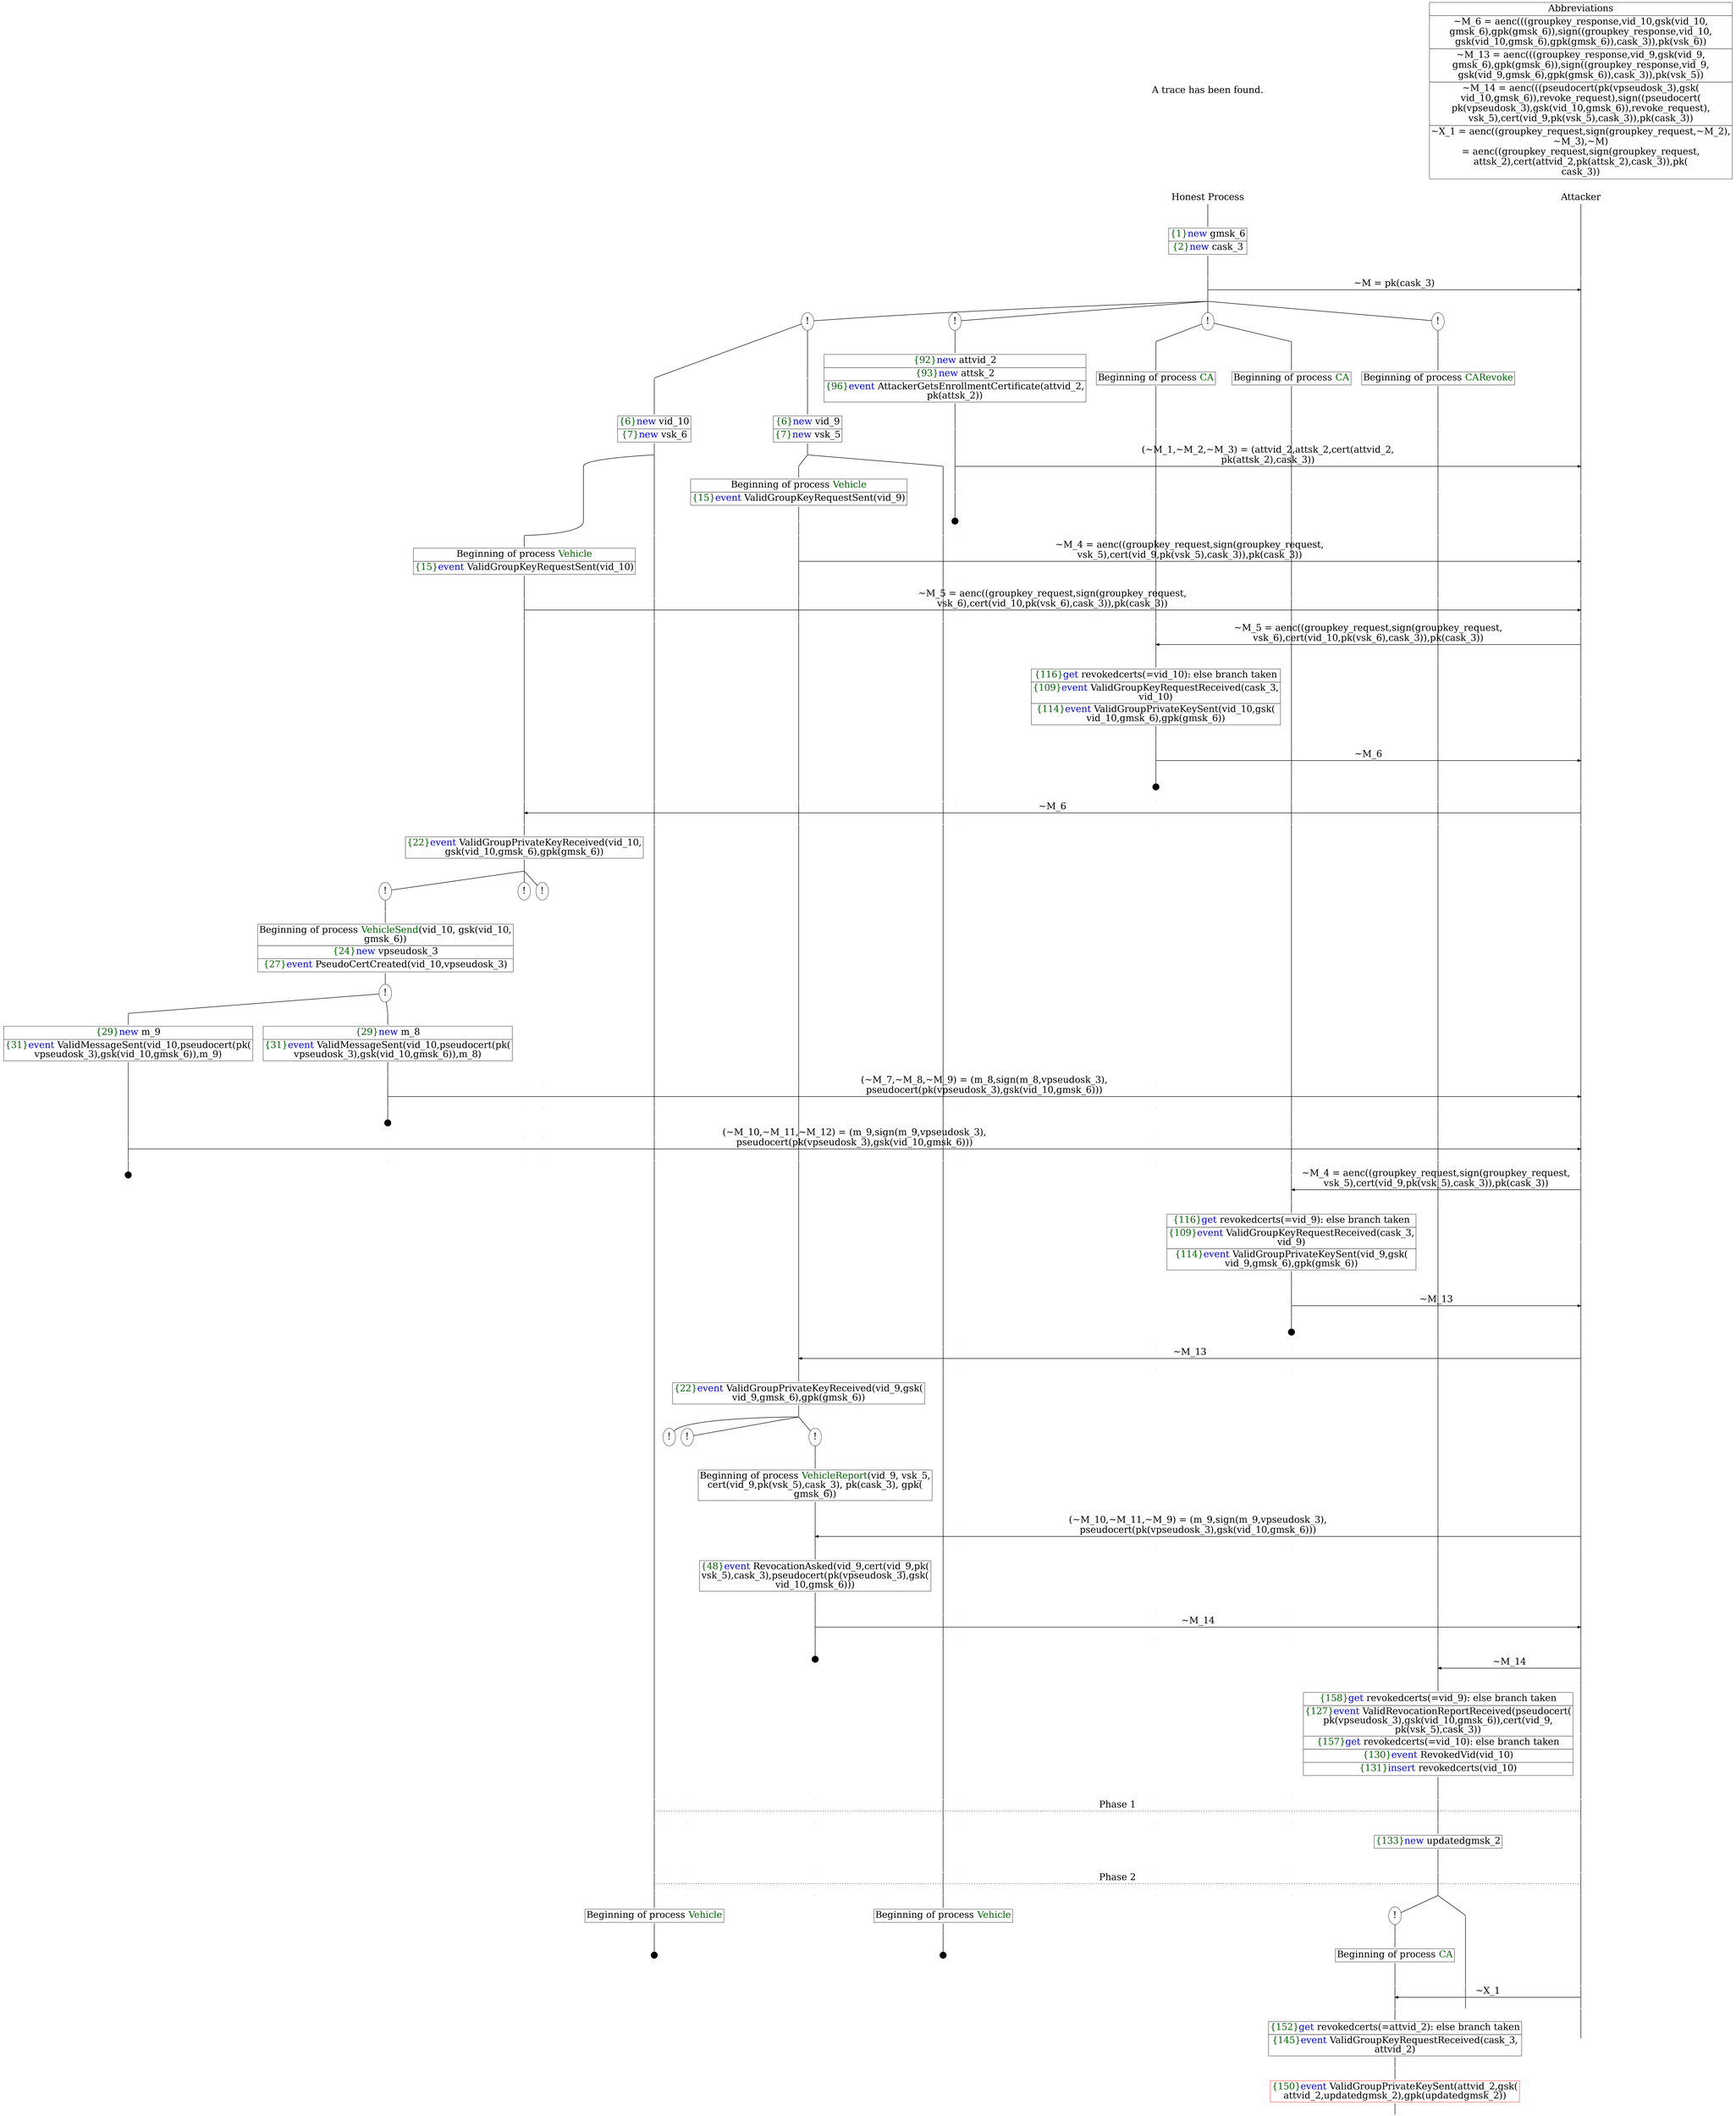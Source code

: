 digraph {
graph [ordering = out]
edge [arrowhead = none, penwidth = 1.6, fontsize = 30]
node [shape = point, width = 0, height = 0, fontsize = 30]
Trace [label = <A trace has been found.<br/>
>, shape = plaintext]
P0__0 [label = "Honest Process", shape = plaintext]
P__0 [label = "Attacker", shape = plaintext]
Trace -> P0__0 [label = "", style = invisible, weight = 100]{rank = same; P0__0 P__0}
P0__0 -> P0__1 [label = <>, weight = 100]
P0__1 -> P0__2 [label = <>, weight = 100]
P0__2 [shape = plaintext, label = <<TABLE BORDER="0" CELLBORDER="1" CELLSPACING="0" CELLPADDING="4"> <TR><TD><FONT COLOR="darkgreen">{1}</FONT><FONT COLOR="blue">new </FONT>gmsk_6</TD></TR><TR><TD><FONT COLOR="darkgreen">{2}</FONT><FONT COLOR="blue">new </FONT>cask_3</TD></TR></TABLE>>]
P0__2 -> P0__3 [label = <>, weight = 100]
P0__3 -> P0__4 [label = <>, weight = 100]
P__0 -> P__1 [label = <>, weight = 100]
{rank = same; P__1 P0__4}
P0__4 -> P0__5 [label = <>, weight = 100]
P__1 -> P__2 [label = <>, weight = 100]
{rank = same; P__2 P0__5}
P0__5 -> P__2 [label = <~M = pk(cask_3)>, arrowhead = normal]
P0__5 -> P0__6 [label = <>, weight = 100]
P__2 -> P__3 [label = <>, weight = 100]
{rank = same; P__3 P0__6}
/*RPar */
P0__6 -> P0_3__6 [label = <>]
P0__6 -> P0_2__6 [label = <>]
P0__6 -> P0_1__6 [label = <>]
P0__6 -> P0_0__6 [label = <>]
P0__6 [label = "", fixedsize = false, width = 0, height = 0, shape = none]
{rank = same; P0_0__6 P0_1__6 P0_2__6 P0_3__6}
P0_0__6 [label = "!", shape = ellipse]
P0_0_0__6 [label = "", fixedsize = false, width = 0, height = 0, shape = none]
P0_0__6 -> P0_0_0__6 [label = <>, weight = 100]
P0_0_0__6 -> P0_0_0__7 [label = <>, weight = 100]
P0_0_0__7 [shape = plaintext, label = <<TABLE BORDER="0" CELLBORDER="1" CELLSPACING="0" CELLPADDING="4"> <TR><TD>Beginning of process <FONT COLOR="darkgreen">CARevoke</FONT></TD></TR></TABLE>>]
P0_0_0__7 -> P0_0_0__8 [label = <>, weight = 100]
P0_1__6 [label = "!", shape = ellipse]
{rank = same; P0_1_1__6 P0_1_0__6}
P0_1_1__6 [label = "", fixedsize = false, width = 0, height = 0, shape = none]
P0_1__6 -> P0_1_1__6 [label = <>]
P0_1_0__6 [label = "", fixedsize = false, width = 0, height = 0, shape = none]
P0_1__6 -> P0_1_0__6 [label = <>]
P0_1_0__6 -> P0_1_0__7 [label = <>, weight = 100]
P0_1_0__7 [shape = plaintext, label = <<TABLE BORDER="0" CELLBORDER="1" CELLSPACING="0" CELLPADDING="4"> <TR><TD>Beginning of process <FONT COLOR="darkgreen">CA</FONT></TD></TR></TABLE>>]
P0_1_0__7 -> P0_1_0__8 [label = <>, weight = 100]
P0_1_1__6 -> P0_1_1__7 [label = <>, weight = 100]
P0_1_1__7 [shape = plaintext, label = <<TABLE BORDER="0" CELLBORDER="1" CELLSPACING="0" CELLPADDING="4"> <TR><TD>Beginning of process <FONT COLOR="darkgreen">CA</FONT></TD></TR></TABLE>>]
P0_1_1__7 -> P0_1_1__8 [label = <>, weight = 100]
P0_2__6 [label = "!", shape = ellipse]
P0_2_0__6 [label = "", fixedsize = false, width = 0, height = 0, shape = none]
P0_2__6 -> P0_2_0__6 [label = <>, weight = 100]
P0_2_0__6 -> P0_2_0__7 [label = <>, weight = 100]
P0_2_0__7 [shape = plaintext, label = <<TABLE BORDER="0" CELLBORDER="1" CELLSPACING="0" CELLPADDING="4"> <TR><TD><FONT COLOR="darkgreen">{92}</FONT><FONT COLOR="blue">new </FONT>attvid_2</TD></TR><TR><TD><FONT COLOR="darkgreen">{93}</FONT><FONT COLOR="blue">new </FONT>attsk_2</TD></TR><TR><TD><FONT COLOR="darkgreen">{96}</FONT><FONT COLOR="blue">event</FONT> AttackerGetsEnrollmentCertificate(attvid_2,<br/>
pk(attsk_2))</TD></TR></TABLE>>]
P0_2_0__7 -> P0_2_0__8 [label = <>, weight = 100]
P0_2_0__8 -> P0_2_0__9 [label = <>, weight = 100]
P0_1_1__8 -> P0_1_1__9 [label = <>, weight = 100]
P0_1_0__8 -> P0_1_0__9 [label = <>, weight = 100]
P0_0_0__8 -> P0_0_0__9 [label = <>, weight = 100]
P__3 -> P__4 [label = <>, weight = 100]
{rank = same; P__4 P0_0_0__9 P0_1_0__9 P0_1_1__9 P0_2_0__9}
P0_2_0__9 -> P0_2_0__10 [label = <>, weight = 100]
P__4 -> P__5 [label = <>, weight = 100]
{rank = same; P__5 P0_2_0__10}
P0_2_0__10 -> P__5 [label = <(~M_1,~M_2,~M_3) = (attvid_2,attsk_2,cert(attvid_2,<br/>
pk(attsk_2),cask_3))>, arrowhead = normal]
P0_2_0__10 -> P0_2_0__11 [label = <>, weight = 100]
P0_1_1__9 -> P0_1_1__10 [label = <>, weight = 100]
P0_1_0__9 -> P0_1_0__10 [label = <>, weight = 100]
P0_0_0__9 -> P0_0_0__10 [label = <>, weight = 100]
P__5 -> P__6 [label = <>, weight = 100]
{rank = same; P__6 P0_0_0__10 P0_1_0__10 P0_1_1__10 P0_2_0__11}
P0_2_0__12 [label = "", width = 0.3, height = 0.3]
P0_2_0__11 -> P0_2_0__12 [label = <>, weight = 100]
P0_3__6 [label = "!", shape = ellipse]
{rank = same; P0_3_1__6 P0_3_0__6}
P0_3_1__6 [label = "", fixedsize = false, width = 0, height = 0, shape = none]
P0_3__6 -> P0_3_1__6 [label = <>]
P0_3_0__6 [label = "", fixedsize = false, width = 0, height = 0, shape = none]
P0_3__6 -> P0_3_0__6 [label = <>]
P0_3_0__6 -> P0_3_0__7 [label = <>, weight = 100]
P0_3_0__7 [shape = plaintext, label = <<TABLE BORDER="0" CELLBORDER="1" CELLSPACING="0" CELLPADDING="4"> <TR><TD><FONT COLOR="darkgreen">{6}</FONT><FONT COLOR="blue">new </FONT>vid_9</TD></TR><TR><TD><FONT COLOR="darkgreen">{7}</FONT><FONT COLOR="blue">new </FONT>vsk_5</TD></TR></TABLE>>]
P0_3_0__7 -> P0_3_0__8 [label = <>, weight = 100]
/*RPar */
P0_3_0__8 -> P0_3_0_1__8 [label = <>]
P0_3_0__8 -> P0_3_0_0__8 [label = <>]
P0_3_0__8 [label = "", fixedsize = false, width = 0, height = 0, shape = none]
{rank = same; P0_3_0_0__8 P0_3_0_1__8}
P0_3_0_1__8 -> P0_3_0_1__9 [label = <>, weight = 100]
P0_3_0_1__9 [shape = plaintext, label = <<TABLE BORDER="0" CELLBORDER="1" CELLSPACING="0" CELLPADDING="4"> <TR><TD>Beginning of process <FONT COLOR="darkgreen">Vehicle</FONT></TD></TR><TR><TD><FONT COLOR="darkgreen">{15}</FONT><FONT COLOR="blue">event</FONT> ValidGroupKeyRequestSent(vid_9)</TD></TR></TABLE>>]
P0_3_0_1__9 -> P0_3_0_1__10 [label = <>, weight = 100]
P0_3_0_1__10 -> P0_3_0_1__11 [label = <>, weight = 100]
P0_3_0_0__8 -> P0_3_0_0__9 [label = <>, weight = 100]
P0_2_0__13 [label = "", style = invisible]
P0_2_0__12 -> P0_2_0__13 [label = <>, weight = 100, style = invisible]
P0_1_1__10 -> P0_1_1__11 [label = <>, weight = 100]
P0_1_0__10 -> P0_1_0__11 [label = <>, weight = 100]
P0_0_0__10 -> P0_0_0__11 [label = <>, weight = 100]
P__6 -> P__7 [label = <>, weight = 100]
{rank = same; P__7 P0_0_0__11 P0_1_0__11 P0_1_1__11 P0_2_0__13 P0_3_0_0__9 P0_3_0_1__11}
P0_3_0_1__11 -> P0_3_0_1__12 [label = <>, weight = 100]
P__7 -> P__8 [label = <>, weight = 100]
{rank = same; P__8 P0_3_0_1__12}
P0_3_0_1__12 -> P__8 [label = <~M_4 = aenc((groupkey_request,sign(groupkey_request,<br/>
vsk_5),cert(vid_9,pk(vsk_5),cask_3)),pk(cask_3))>, arrowhead = normal]
P0_3_0_1__12 -> P0_3_0_1__13 [label = <>, weight = 100]
P0_3_0_0__9 -> P0_3_0_0__10 [label = <>, weight = 100]
P0_2_0__14 [label = "", style = invisible]
P0_2_0__13 -> P0_2_0__14 [label = <>, weight = 100, style = invisible]
P0_1_1__11 -> P0_1_1__12 [label = <>, weight = 100]
P0_1_0__11 -> P0_1_0__12 [label = <>, weight = 100]
P0_0_0__11 -> P0_0_0__12 [label = <>, weight = 100]
P__8 -> P__9 [label = <>, weight = 100]
{rank = same; P__9 P0_0_0__12 P0_1_0__12 P0_1_1__12 P0_2_0__14 P0_3_0_0__10 P0_3_0_1__13}
P0_3_1__6 -> P0_3_1__7 [label = <>, weight = 100]
P0_3_1__7 [shape = plaintext, label = <<TABLE BORDER="0" CELLBORDER="1" CELLSPACING="0" CELLPADDING="4"> <TR><TD><FONT COLOR="darkgreen">{6}</FONT><FONT COLOR="blue">new </FONT>vid_10</TD></TR><TR><TD><FONT COLOR="darkgreen">{7}</FONT><FONT COLOR="blue">new </FONT>vsk_6</TD></TR></TABLE>>]
P0_3_1__7 -> P0_3_1__8 [label = <>, weight = 100]
/*RPar */
P0_3_1__8 -> P0_3_1_1__8 [label = <>]
P0_3_1__8 -> P0_3_1_0__8 [label = <>]
P0_3_1__8 [label = "", fixedsize = false, width = 0, height = 0, shape = none]
{rank = same; P0_3_1_0__8 P0_3_1_1__8}
P0_3_1_1__8 -> P0_3_1_1__9 [label = <>, weight = 100]
P0_3_1_1__9 [shape = plaintext, label = <<TABLE BORDER="0" CELLBORDER="1" CELLSPACING="0" CELLPADDING="4"> <TR><TD>Beginning of process <FONT COLOR="darkgreen">Vehicle</FONT></TD></TR><TR><TD><FONT COLOR="darkgreen">{15}</FONT><FONT COLOR="blue">event</FONT> ValidGroupKeyRequestSent(vid_10)</TD></TR></TABLE>>]
P0_3_1_1__9 -> P0_3_1_1__10 [label = <>, weight = 100]
P0_3_1_1__10 -> P0_3_1_1__11 [label = <>, weight = 100]
P0_3_1_0__8 -> P0_3_1_0__9 [label = <>, weight = 100]
P0_3_0_1__13 -> P0_3_0_1__14 [label = <>, weight = 100]
P0_3_0_0__10 -> P0_3_0_0__11 [label = <>, weight = 100]
P0_2_0__15 [label = "", style = invisible]
P0_2_0__14 -> P0_2_0__15 [label = <>, weight = 100, style = invisible]
P0_1_1__12 -> P0_1_1__13 [label = <>, weight = 100]
P0_1_0__12 -> P0_1_0__13 [label = <>, weight = 100]
P0_0_0__12 -> P0_0_0__13 [label = <>, weight = 100]
P__9 -> P__10 [label = <>, weight = 100]
{rank = same; P__10 P0_0_0__13 P0_1_0__13 P0_1_1__13 P0_2_0__15 P0_3_0_0__11 P0_3_0_1__14 P0_3_1_0__9 P0_3_1_1__11}
P0_3_1_1__11 -> P0_3_1_1__12 [label = <>, weight = 100]
P__10 -> P__11 [label = <>, weight = 100]
{rank = same; P__11 P0_3_1_1__12}
P0_3_1_1__12 -> P__11 [label = <~M_5 = aenc((groupkey_request,sign(groupkey_request,<br/>
vsk_6),cert(vid_10,pk(vsk_6),cask_3)),pk(cask_3))>, arrowhead = normal]
P0_3_1_1__12 -> P0_3_1_1__13 [label = <>, weight = 100]
P0_3_1_0__9 -> P0_3_1_0__10 [label = <>, weight = 100]
P0_3_0_1__14 -> P0_3_0_1__15 [label = <>, weight = 100]
P0_3_0_0__11 -> P0_3_0_0__12 [label = <>, weight = 100]
P0_2_0__16 [label = "", style = invisible]
P0_2_0__15 -> P0_2_0__16 [label = <>, weight = 100, style = invisible]
P0_1_1__13 -> P0_1_1__14 [label = <>, weight = 100]
P0_1_0__13 -> P0_1_0__14 [label = <>, weight = 100]
P0_0_0__13 -> P0_0_0__14 [label = <>, weight = 100]
P__11 -> P__12 [label = <>, weight = 100]
{rank = same; P__12 P0_0_0__14 P0_1_0__14 P0_1_1__14 P0_2_0__16 P0_3_0_0__12 P0_3_0_1__15 P0_3_1_0__10 P0_3_1_1__13}
P0_1_1__14 -> P0_1_1__15 [label = <>, weight = 100]
P0_1_0__14 -> P0_1_0__15 [label = <>, weight = 100]
P0_0_0__14 -> P0_0_0__15 [label = <>, weight = 100]
P__12 -> P__13 [label = <>, weight = 100]
{rank = same; P__13 P0_0_0__15 P0_1_0__15 P0_1_1__15}
P0_1_1__15 -> P0_1_1__16 [label = <>, weight = 100]
P__13 -> P__14 [label = <>, weight = 100]
{rank = same; P__14 P0_1_1__16}
P0_1_1__16 -> P__14 [label = <~M_5 = aenc((groupkey_request,sign(groupkey_request,<br/>
vsk_6),cert(vid_10,pk(vsk_6),cask_3)),pk(cask_3))>, dir = back, arrowhead = normal]
P0_1_1__16 -> P0_1_1__17 [label = <>, weight = 100]
P0_1_0__15 -> P0_1_0__16 [label = <>, weight = 100]
P0_0_0__15 -> P0_0_0__16 [label = <>, weight = 100]
P__14 -> P__15 [label = <>, weight = 100]
{rank = same; P__15 P0_0_0__16 P0_1_0__16 P0_1_1__17}
P0_1_1__17 -> P0_1_1__18 [label = <>, weight = 100]
P0_1_1__18 [shape = plaintext, label = <<TABLE BORDER="0" CELLBORDER="1" CELLSPACING="0" CELLPADDING="4"> <TR><TD><FONT COLOR="darkgreen">{116}</FONT><FONT COLOR="blue">get</FONT> revokedcerts(=vid_10): else branch taken<br/>
</TD></TR><TR><TD><FONT COLOR="darkgreen">{109}</FONT><FONT COLOR="blue">event</FONT> ValidGroupKeyRequestReceived(cask_3,<br/>
vid_10)</TD></TR><TR><TD><FONT COLOR="darkgreen">{114}</FONT><FONT COLOR="blue">event</FONT> ValidGroupPrivateKeySent(vid_10,gsk(<br/>
vid_10,gmsk_6),gpk(gmsk_6))</TD></TR></TABLE>>]
P0_1_1__18 -> P0_1_1__19 [label = <>, weight = 100]
P__15 -> P__16 [label = <>, weight = 100]
{rank = same; P__16 P0_1_1__18}
P0_1_1__19 -> P0_1_1__20 [label = <>, weight = 100]
P0_1_0__16 -> P0_1_0__17 [label = <>, weight = 100]
P0_0_0__16 -> P0_0_0__17 [label = <>, weight = 100]
P__16 -> P__17 [label = <>, weight = 100]
{rank = same; P__17 P0_0_0__17 P0_1_0__17 P0_1_1__20}
P0_1_1__20 -> P0_1_1__21 [label = <>, weight = 100]
P__17 -> P__18 [label = <>, weight = 100]
{rank = same; P__18 P0_1_1__21}
P0_1_1__21 -> P__18 [label = <~M_6>, arrowhead = normal]
P0_1_1__21 -> P0_1_1__22 [label = <>, weight = 100]
P0_1_0__17 -> P0_1_0__18 [label = <>, weight = 100]
P0_0_0__17 -> P0_0_0__18 [label = <>, weight = 100]
P__18 -> P__19 [label = <>, weight = 100]
{rank = same; P__19 P0_0_0__18 P0_1_0__18 P0_1_1__22}
P0_1_1__23 [label = "", width = 0.3, height = 0.3]
P0_1_1__22 -> P0_1_1__23 [label = <>, weight = 100]
P0_3_1_1__13 -> P0_3_1_1__14 [label = <>, weight = 100]
P0_3_1_0__10 -> P0_3_1_0__11 [label = <>, weight = 100]
P0_3_0_1__15 -> P0_3_0_1__16 [label = <>, weight = 100]
P0_3_0_0__12 -> P0_3_0_0__13 [label = <>, weight = 100]
P0_2_0__17 [label = "", style = invisible]
P0_2_0__16 -> P0_2_0__17 [label = <>, weight = 100, style = invisible]
P0_1_1__24 [label = "", style = invisible]
P0_1_1__23 -> P0_1_1__24 [label = <>, weight = 100, style = invisible]
P0_1_0__18 -> P0_1_0__19 [label = <>, weight = 100]
P0_0_0__18 -> P0_0_0__19 [label = <>, weight = 100]
P__19 -> P__20 [label = <>, weight = 100]
{rank = same; P__20 P0_0_0__19 P0_1_0__19 P0_1_1__24 P0_2_0__17 P0_3_0_0__13 P0_3_0_1__16 P0_3_1_0__11 P0_3_1_1__14}
P0_3_1_1__14 -> P0_3_1_1__15 [label = <>, weight = 100]
P__20 -> P__21 [label = <>, weight = 100]
{rank = same; P__21 P0_3_1_1__15}
P0_3_1_1__15 -> P__21 [label = <~M_6>, dir = back, arrowhead = normal]
P0_3_1_1__15 -> P0_3_1_1__16 [label = <>, weight = 100]
P0_3_1_0__11 -> P0_3_1_0__12 [label = <>, weight = 100]
P0_3_0_1__16 -> P0_3_0_1__17 [label = <>, weight = 100]
P0_3_0_0__13 -> P0_3_0_0__14 [label = <>, weight = 100]
P0_2_0__18 [label = "", style = invisible]
P0_2_0__17 -> P0_2_0__18 [label = <>, weight = 100, style = invisible]
P0_1_1__25 [label = "", style = invisible]
P0_1_1__24 -> P0_1_1__25 [label = <>, weight = 100, style = invisible]
P0_1_0__19 -> P0_1_0__20 [label = <>, weight = 100]
P0_0_0__19 -> P0_0_0__20 [label = <>, weight = 100]
P__21 -> P__22 [label = <>, weight = 100]
{rank = same; P__22 P0_0_0__20 P0_1_0__20 P0_1_1__25 P0_2_0__18 P0_3_0_0__14 P0_3_0_1__17 P0_3_1_0__12 P0_3_1_1__16}
P0_3_1_1__16 -> P0_3_1_1__17 [label = <>, weight = 100]
P0_3_1_1__17 [shape = plaintext, label = <<TABLE BORDER="0" CELLBORDER="1" CELLSPACING="0" CELLPADDING="4"> <TR><TD><FONT COLOR="darkgreen">{22}</FONT><FONT COLOR="blue">event</FONT> ValidGroupPrivateKeyReceived(vid_10,<br/>
gsk(vid_10,gmsk_6),gpk(gmsk_6))</TD></TR></TABLE>>]
P0_3_1_1__17 -> P0_3_1_1__18 [label = <>, weight = 100]
/*RPar */
P0_3_1_1__18 -> P0_3_1_1_2__18 [label = <>]
P0_3_1_1__18 -> P0_3_1_1_1__18 [label = <>]
P0_3_1_1__18 -> P0_3_1_1_0__18 [label = <>]
P0_3_1_1__18 [label = "", fixedsize = false, width = 0, height = 0, shape = none]
{rank = same; P0_3_1_1_0__18 P0_3_1_1_1__18 P0_3_1_1_2__18}
P0_3_1_1_0__18 [label = "!", shape = ellipse]
P0_3_1_1_1__18 [label = "!", shape = ellipse]
P0_3_1_1_2__18 [label = "!", shape = ellipse]
P0_3_1_1_2_0__18 [label = "", fixedsize = false, width = 0, height = 0, shape = none]
P0_3_1_1_2__18 -> P0_3_1_1_2_0__18 [label = <>, weight = 100]
P0_3_1_1_2_0__18 -> P0_3_1_1_2_0__19 [label = <>, weight = 100]
P0_3_1_1_2_0__19 [shape = plaintext, label = <<TABLE BORDER="0" CELLBORDER="1" CELLSPACING="0" CELLPADDING="4"> <TR><TD>Beginning of process <FONT COLOR="darkgreen">VehicleSend</FONT>(vid_10, gsk(vid_10,<br/>
gmsk_6))</TD></TR><TR><TD><FONT COLOR="darkgreen">{24}</FONT><FONT COLOR="blue">new </FONT>vpseudosk_3</TD></TR><TR><TD><FONT COLOR="darkgreen">{27}</FONT><FONT COLOR="blue">event</FONT> PseudoCertCreated(vid_10,vpseudosk_3)<br/>
</TD></TR></TABLE>>]
P0_3_1_1_2_0__19 -> P0_3_1_1_2_0__20 [label = <>, weight = 100]
P0_3_1_1_2_0__20 [label = "!", shape = ellipse]
{rank = same; P0_3_1_1_2_0_1__20 P0_3_1_1_2_0_0__20}
P0_3_1_1_2_0_1__20 [label = "", fixedsize = false, width = 0, height = 0, shape = none]
P0_3_1_1_2_0__20 -> P0_3_1_1_2_0_1__20 [label = <>]
P0_3_1_1_2_0_0__20 [label = "", fixedsize = false, width = 0, height = 0, shape = none]
P0_3_1_1_2_0__20 -> P0_3_1_1_2_0_0__20 [label = <>]
P0_3_1_1_2_0_0__20 -> P0_3_1_1_2_0_0__21 [label = <>, weight = 100]
P0_3_1_1_2_0_0__21 [shape = plaintext, label = <<TABLE BORDER="0" CELLBORDER="1" CELLSPACING="0" CELLPADDING="4"> <TR><TD><FONT COLOR="darkgreen">{29}</FONT><FONT COLOR="blue">new </FONT>m_8</TD></TR><TR><TD><FONT COLOR="darkgreen">{31}</FONT><FONT COLOR="blue">event</FONT> ValidMessageSent(vid_10,pseudocert(pk(<br/>
vpseudosk_3),gsk(vid_10,gmsk_6)),m_8)</TD></TR></TABLE>>]
P0_3_1_1_2_0_0__21 -> P0_3_1_1_2_0_0__22 [label = <>, weight = 100]
P0_3_1_1_2_0_0__22 -> P0_3_1_1_2_0_0__23 [label = <>, weight = 100]
P0_3_1_1_1__19 [label = "", style = invisible]
P0_3_1_1_1__18 -> P0_3_1_1_1__19 [label = <>, weight = 100, style = invisible]
P0_3_1_1_0__19 [label = "", style = invisible]
P0_3_1_1_0__18 -> P0_3_1_1_0__19 [label = <>, weight = 100, style = invisible]
P0_3_1_0__12 -> P0_3_1_0__13 [label = <>, weight = 100]
P0_3_0_1__17 -> P0_3_0_1__18 [label = <>, weight = 100]
P0_3_0_0__14 -> P0_3_0_0__15 [label = <>, weight = 100]
P0_2_0__19 [label = "", style = invisible]
P0_2_0__18 -> P0_2_0__19 [label = <>, weight = 100, style = invisible]
P0_1_1__26 [label = "", style = invisible]
P0_1_1__25 -> P0_1_1__26 [label = <>, weight = 100, style = invisible]
P0_1_0__20 -> P0_1_0__21 [label = <>, weight = 100]
P0_0_0__20 -> P0_0_0__21 [label = <>, weight = 100]
P__22 -> P__23 [label = <>, weight = 100]
{rank = same; P__23 P0_0_0__21 P0_1_0__21 P0_1_1__26 P0_2_0__19 P0_3_0_0__15 P0_3_0_1__18 P0_3_1_0__13 P0_3_1_1_0__19 P0_3_1_1_1__19 P0_3_1_1_2_0_0__23}
P0_3_1_1_2_0_0__23 -> P0_3_1_1_2_0_0__24 [label = <>, weight = 100]
P__23 -> P__24 [label = <>, weight = 100]
{rank = same; P__24 P0_3_1_1_2_0_0__24}
P0_3_1_1_2_0_0__24 -> P__24 [label = <(~M_7,~M_8,~M_9) = (m_8,sign(m_8,vpseudosk_3),<br/>
pseudocert(pk(vpseudosk_3),gsk(vid_10,gmsk_6)))>, arrowhead = normal]
P0_3_1_1_2_0_0__24 -> P0_3_1_1_2_0_0__25 [label = <>, weight = 100]
P0_3_1_1_1__20 [label = "", style = invisible]
P0_3_1_1_1__19 -> P0_3_1_1_1__20 [label = <>, weight = 100, style = invisible]
P0_3_1_1_0__20 [label = "", style = invisible]
P0_3_1_1_0__19 -> P0_3_1_1_0__20 [label = <>, weight = 100, style = invisible]
P0_3_1_0__13 -> P0_3_1_0__14 [label = <>, weight = 100]
P0_3_0_1__18 -> P0_3_0_1__19 [label = <>, weight = 100]
P0_3_0_0__15 -> P0_3_0_0__16 [label = <>, weight = 100]
P0_2_0__20 [label = "", style = invisible]
P0_2_0__19 -> P0_2_0__20 [label = <>, weight = 100, style = invisible]
P0_1_1__27 [label = "", style = invisible]
P0_1_1__26 -> P0_1_1__27 [label = <>, weight = 100, style = invisible]
P0_1_0__21 -> P0_1_0__22 [label = <>, weight = 100]
P0_0_0__21 -> P0_0_0__22 [label = <>, weight = 100]
P__24 -> P__25 [label = <>, weight = 100]
{rank = same; P__25 P0_0_0__22 P0_1_0__22 P0_1_1__27 P0_2_0__20 P0_3_0_0__16 P0_3_0_1__19 P0_3_1_0__14 P0_3_1_1_0__20 P0_3_1_1_1__20 P0_3_1_1_2_0_0__25}
P0_3_1_1_2_0_0__26 [label = "", width = 0.3, height = 0.3]
P0_3_1_1_2_0_0__25 -> P0_3_1_1_2_0_0__26 [label = <>, weight = 100]
P0_3_1_1_2_0_1__20 -> P0_3_1_1_2_0_1__21 [label = <>, weight = 100]
P0_3_1_1_2_0_1__21 [shape = plaintext, label = <<TABLE BORDER="0" CELLBORDER="1" CELLSPACING="0" CELLPADDING="4"> <TR><TD><FONT COLOR="darkgreen">{29}</FONT><FONT COLOR="blue">new </FONT>m_9</TD></TR><TR><TD><FONT COLOR="darkgreen">{31}</FONT><FONT COLOR="blue">event</FONT> ValidMessageSent(vid_10,pseudocert(pk(<br/>
vpseudosk_3),gsk(vid_10,gmsk_6)),m_9)</TD></TR></TABLE>>]
P0_3_1_1_2_0_1__21 -> P0_3_1_1_2_0_1__22 [label = <>, weight = 100]
P0_3_1_1_2_0_1__22 -> P0_3_1_1_2_0_1__23 [label = <>, weight = 100]
P0_3_1_1_2_0_0__27 [label = "", style = invisible]
P0_3_1_1_2_0_0__26 -> P0_3_1_1_2_0_0__27 [label = <>, weight = 100, style = invisible]
P0_3_1_1_1__21 [label = "", style = invisible]
P0_3_1_1_1__20 -> P0_3_1_1_1__21 [label = <>, weight = 100, style = invisible]
P0_3_1_1_0__21 [label = "", style = invisible]
P0_3_1_1_0__20 -> P0_3_1_1_0__21 [label = <>, weight = 100, style = invisible]
P0_3_1_0__14 -> P0_3_1_0__15 [label = <>, weight = 100]
P0_3_0_1__19 -> P0_3_0_1__20 [label = <>, weight = 100]
P0_3_0_0__16 -> P0_3_0_0__17 [label = <>, weight = 100]
P0_2_0__21 [label = "", style = invisible]
P0_2_0__20 -> P0_2_0__21 [label = <>, weight = 100, style = invisible]
P0_1_1__28 [label = "", style = invisible]
P0_1_1__27 -> P0_1_1__28 [label = <>, weight = 100, style = invisible]
P0_1_0__22 -> P0_1_0__23 [label = <>, weight = 100]
P0_0_0__22 -> P0_0_0__23 [label = <>, weight = 100]
P__25 -> P__26 [label = <>, weight = 100]
{rank = same; P__26 P0_0_0__23 P0_1_0__23 P0_1_1__28 P0_2_0__21 P0_3_0_0__17 P0_3_0_1__20 P0_3_1_0__15 P0_3_1_1_0__21 P0_3_1_1_1__21 P0_3_1_1_2_0_0__27 P0_3_1_1_2_0_1__23}
P0_3_1_1_2_0_1__23 -> P0_3_1_1_2_0_1__24 [label = <>, weight = 100]
P__26 -> P__27 [label = <>, weight = 100]
{rank = same; P__27 P0_3_1_1_2_0_1__24}
P0_3_1_1_2_0_1__24 -> P__27 [label = <(~M_10,~M_11,~M_12) = (m_9,sign(m_9,vpseudosk_3),<br/>
pseudocert(pk(vpseudosk_3),gsk(vid_10,gmsk_6)))>, arrowhead = normal]
P0_3_1_1_2_0_1__24 -> P0_3_1_1_2_0_1__25 [label = <>, weight = 100]
P0_3_1_1_2_0_0__28 [label = "", style = invisible]
P0_3_1_1_2_0_0__27 -> P0_3_1_1_2_0_0__28 [label = <>, weight = 100, style = invisible]
P0_3_1_1_1__22 [label = "", style = invisible]
P0_3_1_1_1__21 -> P0_3_1_1_1__22 [label = <>, weight = 100, style = invisible]
P0_3_1_1_0__22 [label = "", style = invisible]
P0_3_1_1_0__21 -> P0_3_1_1_0__22 [label = <>, weight = 100, style = invisible]
P0_3_1_0__15 -> P0_3_1_0__16 [label = <>, weight = 100]
P0_3_0_1__20 -> P0_3_0_1__21 [label = <>, weight = 100]
P0_3_0_0__17 -> P0_3_0_0__18 [label = <>, weight = 100]
P0_2_0__22 [label = "", style = invisible]
P0_2_0__21 -> P0_2_0__22 [label = <>, weight = 100, style = invisible]
P0_1_1__29 [label = "", style = invisible]
P0_1_1__28 -> P0_1_1__29 [label = <>, weight = 100, style = invisible]
P0_1_0__23 -> P0_1_0__24 [label = <>, weight = 100]
P0_0_0__23 -> P0_0_0__24 [label = <>, weight = 100]
P__27 -> P__28 [label = <>, weight = 100]
{rank = same; P__28 P0_0_0__24 P0_1_0__24 P0_1_1__29 P0_2_0__22 P0_3_0_0__18 P0_3_0_1__21 P0_3_1_0__16 P0_3_1_1_0__22 P0_3_1_1_1__22 P0_3_1_1_2_0_0__28 P0_3_1_1_2_0_1__25}
P0_3_1_1_2_0_1__26 [label = "", width = 0.3, height = 0.3]
P0_3_1_1_2_0_1__25 -> P0_3_1_1_2_0_1__26 [label = <>, weight = 100]
P0_1_0__24 -> P0_1_0__25 [label = <>, weight = 100]
P0_0_0__24 -> P0_0_0__25 [label = <>, weight = 100]
P__28 -> P__29 [label = <>, weight = 100]
{rank = same; P__29 P0_0_0__25 P0_1_0__25}
P0_1_0__25 -> P0_1_0__26 [label = <>, weight = 100]
P__29 -> P__30 [label = <>, weight = 100]
{rank = same; P__30 P0_1_0__26}
P0_1_0__26 -> P__30 [label = <~M_4 = aenc((groupkey_request,sign(groupkey_request,<br/>
vsk_5),cert(vid_9,pk(vsk_5),cask_3)),pk(cask_3))>, dir = back, arrowhead = normal]
P0_1_0__26 -> P0_1_0__27 [label = <>, weight = 100]
P0_0_0__25 -> P0_0_0__26 [label = <>, weight = 100]
P__30 -> P__31 [label = <>, weight = 100]
{rank = same; P__31 P0_0_0__26 P0_1_0__27}
P0_1_0__27 -> P0_1_0__28 [label = <>, weight = 100]
P0_1_0__28 [shape = plaintext, label = <<TABLE BORDER="0" CELLBORDER="1" CELLSPACING="0" CELLPADDING="4"> <TR><TD><FONT COLOR="darkgreen">{116}</FONT><FONT COLOR="blue">get</FONT> revokedcerts(=vid_9): else branch taken<br/>
</TD></TR><TR><TD><FONT COLOR="darkgreen">{109}</FONT><FONT COLOR="blue">event</FONT> ValidGroupKeyRequestReceived(cask_3,<br/>
vid_9)</TD></TR><TR><TD><FONT COLOR="darkgreen">{114}</FONT><FONT COLOR="blue">event</FONT> ValidGroupPrivateKeySent(vid_9,gsk(<br/>
vid_9,gmsk_6),gpk(gmsk_6))</TD></TR></TABLE>>]
P0_1_0__28 -> P0_1_0__29 [label = <>, weight = 100]
P__31 -> P__32 [label = <>, weight = 100]
{rank = same; P__32 P0_1_0__28}
P0_1_0__29 -> P0_1_0__30 [label = <>, weight = 100]
P0_0_0__26 -> P0_0_0__27 [label = <>, weight = 100]
P__32 -> P__33 [label = <>, weight = 100]
{rank = same; P__33 P0_0_0__27 P0_1_0__30}
P0_1_0__30 -> P0_1_0__31 [label = <>, weight = 100]
P__33 -> P__34 [label = <>, weight = 100]
{rank = same; P__34 P0_1_0__31}
P0_1_0__31 -> P__34 [label = <~M_13>, arrowhead = normal]
P0_1_0__31 -> P0_1_0__32 [label = <>, weight = 100]
P0_0_0__27 -> P0_0_0__28 [label = <>, weight = 100]
P__34 -> P__35 [label = <>, weight = 100]
{rank = same; P__35 P0_0_0__28 P0_1_0__32}
P0_1_0__33 [label = "", width = 0.3, height = 0.3]
P0_1_0__32 -> P0_1_0__33 [label = <>, weight = 100]
P0_3_0_1__21 -> P0_3_0_1__22 [label = <>, weight = 100]
P0_3_0_0__18 -> P0_3_0_0__19 [label = <>, weight = 100]
P0_2_0__23 [label = "", style = invisible]
P0_2_0__22 -> P0_2_0__23 [label = <>, weight = 100, style = invisible]
P0_1_1__30 [label = "", style = invisible]
P0_1_1__29 -> P0_1_1__30 [label = <>, weight = 100, style = invisible]
P0_1_0__34 [label = "", style = invisible]
P0_1_0__33 -> P0_1_0__34 [label = <>, weight = 100, style = invisible]
P0_0_0__28 -> P0_0_0__29 [label = <>, weight = 100]
P__35 -> P__36 [label = <>, weight = 100]
{rank = same; P__36 P0_0_0__29 P0_1_0__34 P0_1_1__30 P0_2_0__23 P0_3_0_0__19 P0_3_0_1__22}
P0_3_0_1__22 -> P0_3_0_1__23 [label = <>, weight = 100]
P__36 -> P__37 [label = <>, weight = 100]
{rank = same; P__37 P0_3_0_1__23}
P0_3_0_1__23 -> P__37 [label = <~M_13>, dir = back, arrowhead = normal]
P0_3_0_1__23 -> P0_3_0_1__24 [label = <>, weight = 100]
P0_3_0_0__19 -> P0_3_0_0__20 [label = <>, weight = 100]
P0_2_0__24 [label = "", style = invisible]
P0_2_0__23 -> P0_2_0__24 [label = <>, weight = 100, style = invisible]
P0_1_1__31 [label = "", style = invisible]
P0_1_1__30 -> P0_1_1__31 [label = <>, weight = 100, style = invisible]
P0_1_0__35 [label = "", style = invisible]
P0_1_0__34 -> P0_1_0__35 [label = <>, weight = 100, style = invisible]
P0_0_0__29 -> P0_0_0__30 [label = <>, weight = 100]
P__37 -> P__38 [label = <>, weight = 100]
{rank = same; P__38 P0_0_0__30 P0_1_0__35 P0_1_1__31 P0_2_0__24 P0_3_0_0__20 P0_3_0_1__24}
P0_3_0_1__24 -> P0_3_0_1__25 [label = <>, weight = 100]
P0_3_0_1__25 [shape = plaintext, label = <<TABLE BORDER="0" CELLBORDER="1" CELLSPACING="0" CELLPADDING="4"> <TR><TD><FONT COLOR="darkgreen">{22}</FONT><FONT COLOR="blue">event</FONT> ValidGroupPrivateKeyReceived(vid_9,gsk(<br/>
vid_9,gmsk_6),gpk(gmsk_6))</TD></TR></TABLE>>]
P0_3_0_1__25 -> P0_3_0_1__26 [label = <>, weight = 100]
/*RPar */
P0_3_0_1__26 -> P0_3_0_1_2__26 [label = <>]
P0_3_0_1__26 -> P0_3_0_1_1__26 [label = <>]
P0_3_0_1__26 -> P0_3_0_1_0__26 [label = <>]
P0_3_0_1__26 [label = "", fixedsize = false, width = 0, height = 0, shape = none]
{rank = same; P0_3_0_1_0__26 P0_3_0_1_1__26 P0_3_0_1_2__26}
P0_3_0_1_0__26 [label = "!", shape = ellipse]
P0_3_0_1_0_0__26 [label = "", fixedsize = false, width = 0, height = 0, shape = none]
P0_3_0_1_0__26 -> P0_3_0_1_0_0__26 [label = <>, weight = 100]
P0_3_0_1_0_0__26 -> P0_3_0_1_0_0__27 [label = <>, weight = 100]
P0_3_0_1_0_0__27 [shape = plaintext, label = <<TABLE BORDER="0" CELLBORDER="1" CELLSPACING="0" CELLPADDING="4"> <TR><TD>Beginning of process <FONT COLOR="darkgreen">VehicleReport</FONT>(vid_9, vsk_5,<br/>
cert(vid_9,pk(vsk_5),cask_3), pk(cask_3), gpk(<br/>
gmsk_6))</TD></TR></TABLE>>]
P0_3_0_1_0_0__27 -> P0_3_0_1_0_0__28 [label = <>, weight = 100]
P0_3_0_1_1__26 [label = "!", shape = ellipse]
P0_3_0_1_2__26 [label = "!", shape = ellipse]
P0_3_0_1_0_0__28 -> P0_3_0_1_0_0__29 [label = <>, weight = 100]
P0_3_0_0__20 -> P0_3_0_0__21 [label = <>, weight = 100]
P0_2_0__25 [label = "", style = invisible]
P0_2_0__24 -> P0_2_0__25 [label = <>, weight = 100, style = invisible]
P0_1_1__32 [label = "", style = invisible]
P0_1_1__31 -> P0_1_1__32 [label = <>, weight = 100, style = invisible]
P0_1_0__36 [label = "", style = invisible]
P0_1_0__35 -> P0_1_0__36 [label = <>, weight = 100, style = invisible]
P0_0_0__30 -> P0_0_0__31 [label = <>, weight = 100]
P__38 -> P__39 [label = <>, weight = 100]
{rank = same; P__39 P0_0_0__31 P0_1_0__36 P0_1_1__32 P0_2_0__25 P0_3_0_0__21 P0_3_0_1_0_0__29}
P0_3_0_1_0_0__29 -> P0_3_0_1_0_0__30 [label = <>, weight = 100]
P__39 -> P__40 [label = <>, weight = 100]
{rank = same; P__40 P0_3_0_1_0_0__30}
P0_3_0_1_0_0__30 -> P__40 [label = <(~M_10,~M_11,~M_9) = (m_9,sign(m_9,vpseudosk_3),<br/>
pseudocert(pk(vpseudosk_3),gsk(vid_10,gmsk_6)))>, dir = back, arrowhead = normal]
P0_3_0_1_0_0__30 -> P0_3_0_1_0_0__31 [label = <>, weight = 100]
P0_3_0_0__21 -> P0_3_0_0__22 [label = <>, weight = 100]
P0_2_0__26 [label = "", style = invisible]
P0_2_0__25 -> P0_2_0__26 [label = <>, weight = 100, style = invisible]
P0_1_1__33 [label = "", style = invisible]
P0_1_1__32 -> P0_1_1__33 [label = <>, weight = 100, style = invisible]
P0_1_0__37 [label = "", style = invisible]
P0_1_0__36 -> P0_1_0__37 [label = <>, weight = 100, style = invisible]
P0_0_0__31 -> P0_0_0__32 [label = <>, weight = 100]
P__40 -> P__41 [label = <>, weight = 100]
{rank = same; P__41 P0_0_0__32 P0_1_0__37 P0_1_1__33 P0_2_0__26 P0_3_0_0__22 P0_3_0_1_0_0__31}
P0_3_0_1_0_0__31 -> P0_3_0_1_0_0__32 [label = <>, weight = 100]
P0_3_0_1_0_0__32 [shape = plaintext, label = <<TABLE BORDER="0" CELLBORDER="1" CELLSPACING="0" CELLPADDING="4"> <TR><TD><FONT COLOR="darkgreen">{48}</FONT><FONT COLOR="blue">event</FONT> RevocationAsked(vid_9,cert(vid_9,pk(<br/>
vsk_5),cask_3),pseudocert(pk(vpseudosk_3),gsk(<br/>
vid_10,gmsk_6)))</TD></TR></TABLE>>]
P0_3_0_1_0_0__32 -> P0_3_0_1_0_0__33 [label = <>, weight = 100]
P0_3_0_1_0_0__33 -> P0_3_0_1_0_0__34 [label = <>, weight = 100]
P0_3_0_0__22 -> P0_3_0_0__23 [label = <>, weight = 100]
P0_2_0__27 [label = "", style = invisible]
P0_2_0__26 -> P0_2_0__27 [label = <>, weight = 100, style = invisible]
P0_1_1__34 [label = "", style = invisible]
P0_1_1__33 -> P0_1_1__34 [label = <>, weight = 100, style = invisible]
P0_1_0__38 [label = "", style = invisible]
P0_1_0__37 -> P0_1_0__38 [label = <>, weight = 100, style = invisible]
P0_0_0__32 -> P0_0_0__33 [label = <>, weight = 100]
P__41 -> P__42 [label = <>, weight = 100]
{rank = same; P__42 P0_0_0__33 P0_1_0__38 P0_1_1__34 P0_2_0__27 P0_3_0_0__23 P0_3_0_1_0_0__34}
P0_3_0_1_0_0__34 -> P0_3_0_1_0_0__35 [label = <>, weight = 100]
P__42 -> P__43 [label = <>, weight = 100]
{rank = same; P__43 P0_3_0_1_0_0__35}
P0_3_0_1_0_0__35 -> P__43 [label = <~M_14>, arrowhead = normal]
P0_3_0_1_0_0__35 -> P0_3_0_1_0_0__36 [label = <>, weight = 100]
P0_3_0_0__23 -> P0_3_0_0__24 [label = <>, weight = 100]
P0_2_0__28 [label = "", style = invisible]
P0_2_0__27 -> P0_2_0__28 [label = <>, weight = 100, style = invisible]
P0_1_1__35 [label = "", style = invisible]
P0_1_1__34 -> P0_1_1__35 [label = <>, weight = 100, style = invisible]
P0_1_0__39 [label = "", style = invisible]
P0_1_0__38 -> P0_1_0__39 [label = <>, weight = 100, style = invisible]
P0_0_0__33 -> P0_0_0__34 [label = <>, weight = 100]
P__43 -> P__44 [label = <>, weight = 100]
{rank = same; P__44 P0_0_0__34 P0_1_0__39 P0_1_1__35 P0_2_0__28 P0_3_0_0__24 P0_3_0_1_0_0__36}
P0_3_0_1_0_0__37 [label = "", width = 0.3, height = 0.3]
P0_3_0_1_0_0__36 -> P0_3_0_1_0_0__37 [label = <>, weight = 100]
P0_0_0__34 -> P0_0_0__35 [label = <>, weight = 100]
P__44 -> P__45 [label = <>, weight = 100]
{rank = same; P__45 P0_0_0__35}
P0_0_0__35 -> P0_0_0__36 [label = <>, weight = 100]
P__45 -> P__46 [label = <>, weight = 100]
{rank = same; P__46 P0_0_0__36}
P0_0_0__36 -> P__46 [label = <~M_14>, dir = back, arrowhead = normal]
P0_0_0__36 -> P0_0_0__37 [label = <>, weight = 100]
P__46 -> P__47 [label = <>, weight = 100]
{rank = same; P__47 P0_0_0__37}
P0_0_0__37 -> P0_0_0__38 [label = <>, weight = 100]
P0_0_0__38 [shape = plaintext, label = <<TABLE BORDER="0" CELLBORDER="1" CELLSPACING="0" CELLPADDING="4"> <TR><TD><FONT COLOR="darkgreen">{158}</FONT><FONT COLOR="blue">get</FONT> revokedcerts(=vid_9): else branch taken<br/>
</TD></TR><TR><TD><FONT COLOR="darkgreen">{127}</FONT><FONT COLOR="blue">event</FONT> ValidRevocationReportReceived(pseudocert(<br/>
pk(vpseudosk_3),gsk(vid_10,gmsk_6)),cert(vid_9,<br/>
pk(vsk_5),cask_3))</TD></TR><TR><TD><FONT COLOR="darkgreen">{157}</FONT><FONT COLOR="blue">get</FONT> revokedcerts(=vid_10): else branch taken<br/>
</TD></TR><TR><TD><FONT COLOR="darkgreen">{130}</FONT><FONT COLOR="blue">event</FONT> RevokedVid(vid_10)</TD></TR><TR><TD><FONT COLOR="darkgreen">{131}</FONT><FONT COLOR="blue">insert </FONT>revokedcerts(vid_10)</TD></TR></TABLE>>]
P0_0_0__38 -> P0_0_0__39 [label = <>, weight = 100]
P__47 -> P__48 [label = <>, weight = 100]
{rank = same; P__48 P0_0_0__38}
P0_3_1_0__16 -> P0_3_1_0__17 [label = <>, weight = 100]
P0_3_0_1_2__27 [label = "", style = invisible]
P0_3_0_1_2__26 -> P0_3_0_1_2__27 [label = <>, weight = 100, style = invisible]
P0_3_0_1_1__27 [label = "", style = invisible]
P0_3_0_1_1__26 -> P0_3_0_1_1__27 [label = <>, weight = 100, style = invisible]
P0_3_0_1_0_0__38 [label = "", style = invisible]
P0_3_0_1_0_0__37 -> P0_3_0_1_0_0__38 [label = <>, weight = 100, style = invisible]
P0_3_0_0__24 -> P0_3_0_0__25 [label = <>, weight = 100]
P0_2_0__29 [label = "", style = invisible]
P0_2_0__28 -> P0_2_0__29 [label = <>, weight = 100, style = invisible]
P0_1_1__36 [label = "", style = invisible]
P0_1_1__35 -> P0_1_1__36 [label = <>, weight = 100, style = invisible]
P0_1_0__40 [label = "", style = invisible]
P0_1_0__39 -> P0_1_0__40 [label = <>, weight = 100, style = invisible]
P0_0_0__39 -> P0_0_0__40 [label = <>, weight = 100]
P__48 -> P__49 [label = <>, weight = 100]
{rank = same; P__49 P0_0_0__40 P0_1_0__40 P0_1_1__36 P0_2_0__29 P0_3_0_0__25 P0_3_0_1_0_0__38 P0_3_0_1_1__27 P0_3_0_1_2__27 P0_3_1_0__17}
P0_3_1_0__17 -> P0_3_1_0__18 [label = <>, weight = 100]
P__49 -> P__50 [label = <>, weight = 100]
{rank = same; P__50 P0_3_1_0__18}
P0_3_1_0__18 -> P__50 [label = <Phase 1>, style = dotted]
P0_3_1_0__18 -> P0_3_1_0__19 [label = <>, weight = 100]
P0_3_0_1_2__28 [label = "", style = invisible]
P0_3_0_1_2__27 -> P0_3_0_1_2__28 [label = <>, weight = 100, style = invisible]
P0_3_0_1_1__28 [label = "", style = invisible]
P0_3_0_1_1__27 -> P0_3_0_1_1__28 [label = <>, weight = 100, style = invisible]
P0_3_0_1_0_0__39 [label = "", style = invisible]
P0_3_0_1_0_0__38 -> P0_3_0_1_0_0__39 [label = <>, weight = 100, style = invisible]
P0_3_0_0__25 -> P0_3_0_0__26 [label = <>, weight = 100]
P0_2_0__30 [label = "", style = invisible]
P0_2_0__29 -> P0_2_0__30 [label = <>, weight = 100, style = invisible]
P0_1_1__37 [label = "", style = invisible]
P0_1_1__36 -> P0_1_1__37 [label = <>, weight = 100, style = invisible]
P0_1_0__41 [label = "", style = invisible]
P0_1_0__40 -> P0_1_0__41 [label = <>, weight = 100, style = invisible]
P0_0_0__40 -> P0_0_0__41 [label = <>, weight = 100]
P__50 -> P__51 [label = <>, weight = 100]
{rank = same; P__51 P0_0_0__41 P0_1_0__41 P0_1_1__37 P0_2_0__30 P0_3_0_0__26 P0_3_0_1_0_0__39 P0_3_0_1_1__28 P0_3_0_1_2__28 P0_3_1_0__19}
P0_0_0__41 -> P0_0_0__42 [label = <>, weight = 100]
P0_0_0__42 [shape = plaintext, label = <<TABLE BORDER="0" CELLBORDER="1" CELLSPACING="0" CELLPADDING="4"> <TR><TD><FONT COLOR="darkgreen">{133}</FONT><FONT COLOR="blue">new </FONT>updatedgmsk_2</TD></TR></TABLE>>]
P0_0_0__42 -> P0_0_0__43 [label = <>, weight = 100]
P0_3_1_0__19 -> P0_3_1_0__20 [label = <>, weight = 100]
P0_3_0_1_2__29 [label = "", style = invisible]
P0_3_0_1_2__28 -> P0_3_0_1_2__29 [label = <>, weight = 100, style = invisible]
P0_3_0_1_1__29 [label = "", style = invisible]
P0_3_0_1_1__28 -> P0_3_0_1_1__29 [label = <>, weight = 100, style = invisible]
P0_3_0_1_0_0__40 [label = "", style = invisible]
P0_3_0_1_0_0__39 -> P0_3_0_1_0_0__40 [label = <>, weight = 100, style = invisible]
P0_3_0_0__26 -> P0_3_0_0__27 [label = <>, weight = 100]
P0_2_0__31 [label = "", style = invisible]
P0_2_0__30 -> P0_2_0__31 [label = <>, weight = 100, style = invisible]
P0_1_1__38 [label = "", style = invisible]
P0_1_1__37 -> P0_1_1__38 [label = <>, weight = 100, style = invisible]
P0_1_0__42 [label = "", style = invisible]
P0_1_0__41 -> P0_1_0__42 [label = <>, weight = 100, style = invisible]
P0_0_0__43 -> P0_0_0__44 [label = <>, weight = 100]
P__51 -> P__52 [label = <>, weight = 100]
{rank = same; P__52 P0_0_0__44 P0_1_0__42 P0_1_1__38 P0_2_0__31 P0_3_0_0__27 P0_3_0_1_0_0__40 P0_3_0_1_1__29 P0_3_0_1_2__29 P0_3_1_0__20}
P0_3_1_0__20 -> P0_3_1_0__21 [label = <>, weight = 100]
P__52 -> P__53 [label = <>, weight = 100]
{rank = same; P__53 P0_3_1_0__21}
P0_3_1_0__21 -> P__53 [label = <Phase 2>, style = dotted]
P0_3_1_0__21 -> P0_3_1_0__22 [label = <>, weight = 100]
P0_3_0_1_2__30 [label = "", style = invisible]
P0_3_0_1_2__29 -> P0_3_0_1_2__30 [label = <>, weight = 100, style = invisible]
P0_3_0_1_1__30 [label = "", style = invisible]
P0_3_0_1_1__29 -> P0_3_0_1_1__30 [label = <>, weight = 100, style = invisible]
P0_3_0_1_0_0__41 [label = "", style = invisible]
P0_3_0_1_0_0__40 -> P0_3_0_1_0_0__41 [label = <>, weight = 100, style = invisible]
P0_3_0_0__27 -> P0_3_0_0__28 [label = <>, weight = 100]
P0_2_0__32 [label = "", style = invisible]
P0_2_0__31 -> P0_2_0__32 [label = <>, weight = 100, style = invisible]
P0_1_1__39 [label = "", style = invisible]
P0_1_1__38 -> P0_1_1__39 [label = <>, weight = 100, style = invisible]
P0_1_0__43 [label = "", style = invisible]
P0_1_0__42 -> P0_1_0__43 [label = <>, weight = 100, style = invisible]
P0_0_0__44 -> P0_0_0__45 [label = <>, weight = 100]
P__53 -> P__54 [label = <>, weight = 100]
{rank = same; P__54 P0_0_0__45 P0_1_0__43 P0_1_1__39 P0_2_0__32 P0_3_0_0__28 P0_3_0_1_0_0__41 P0_3_0_1_1__30 P0_3_0_1_2__30 P0_3_1_0__22}
/*RPar */
P0_0_0__45 -> P0_0_0_1__45 [label = <>]
P0_0_0__45 -> P0_0_0_0__45 [label = <>]
P0_0_0__45 [label = "", fixedsize = false, width = 0, height = 0, shape = none]
{rank = same; P0_0_0_0__45 P0_0_0_1__45}
P0_0_0_1__45 [label = "!", shape = ellipse]
P0_0_0_1_0__45 [label = "", fixedsize = false, width = 0, height = 0, shape = none]
P0_0_0_1__45 -> P0_0_0_1_0__45 [label = <>, weight = 100]
P0_0_0_1_0__45 -> P0_0_0_1_0__46 [label = <>, weight = 100]
P0_0_0_1_0__46 [shape = plaintext, label = <<TABLE BORDER="0" CELLBORDER="1" CELLSPACING="0" CELLPADDING="4"> <TR><TD>Beginning of process <FONT COLOR="darkgreen">CA</FONT></TD></TR></TABLE>>]
P0_0_0_1_0__46 -> P0_0_0_1_0__47 [label = <>, weight = 100]
P0_3_0_0__28 -> P0_3_0_0__29 [label = <>, weight = 100]
P0_3_0_0__29 [shape = plaintext, label = <<TABLE BORDER="0" CELLBORDER="1" CELLSPACING="0" CELLPADDING="4"> <TR><TD>Beginning of process <FONT COLOR="darkgreen">Vehicle</FONT></TD></TR></TABLE>>]
P0_3_0_0__29 -> P0_3_0_0__30 [label = <>, weight = 100]
P0_3_0_0__31 [label = "", width = 0.3, height = 0.3]
P0_3_0_0__30 -> P0_3_0_0__31 [label = <>, weight = 100]
P0_3_1_0__22 -> P0_3_1_0__23 [label = <>, weight = 100]
P0_3_1_0__23 [shape = plaintext, label = <<TABLE BORDER="0" CELLBORDER="1" CELLSPACING="0" CELLPADDING="4"> <TR><TD>Beginning of process <FONT COLOR="darkgreen">Vehicle</FONT></TD></TR></TABLE>>]
P0_3_1_0__23 -> P0_3_1_0__24 [label = <>, weight = 100]
P0_3_1_0__25 [label = "", width = 0.3, height = 0.3]
P0_3_1_0__24 -> P0_3_1_0__25 [label = <>, weight = 100]
P0_0_0_1_0__47 -> P0_0_0_1_0__48 [label = <>, weight = 100]
P0_0_0_0__45 -> P0_0_0_0__46 [label = <>, weight = 100]
P__54 -> P__55 [label = <>, weight = 100]
{rank = same; P__55 P0_0_0_0__46 P0_0_0_1_0__48}
P0_0_0_1_0__48 -> P0_0_0_1_0__49 [label = <>, weight = 100]
P__55 -> P__56 [label = <>, weight = 100]
{rank = same; P__56 P0_0_0_1_0__49}
P0_0_0_1_0__49 -> P__56 [label = <~X_1>, dir = back, arrowhead = normal]
P0_0_0_1_0__49 -> P0_0_0_1_0__50 [label = <>, weight = 100]
P0_0_0_0__46 -> P0_0_0_0__47 [label = <>, weight = 100]
P__56 -> P__57 [label = <>, weight = 100]
{rank = same; P__57 P0_0_0_0__47 P0_0_0_1_0__50}
P0_0_0_1_0__50 -> P0_0_0_1_0__51 [label = <>, weight = 100]
P0_0_0_1_0__51 [shape = plaintext, label = <<TABLE BORDER="0" CELLBORDER="1" CELLSPACING="0" CELLPADDING="4"> <TR><TD><FONT COLOR="darkgreen">{152}</FONT><FONT COLOR="blue">get</FONT> revokedcerts(=attvid_2): else branch taken<br/>
</TD></TR><TR><TD><FONT COLOR="darkgreen">{145}</FONT><FONT COLOR="blue">event</FONT> ValidGroupKeyRequestReceived(cask_3,<br/>
attvid_2)</TD></TR></TABLE>>]
P0_0_0_1_0__51 -> P0_0_0_1_0__52 [label = <>, weight = 100]
P__57 -> P__58 [label = <>, weight = 100]
{rank = same; P__58 P0_0_0_1_0__51}
P0_0_0_1_0__52 -> P0_0_0_1_0__53 [label = <>, weight = 100]
P0_0_0_1_0__53 [color = red, shape = plaintext, label = <<TABLE BORDER="0" CELLBORDER="1" CELLSPACING="0" CELLPADDING="4"> <TR><TD><FONT COLOR="darkgreen">{150}</FONT><FONT COLOR="blue">event</FONT> ValidGroupPrivateKeySent(attvid_2,gsk(<br/>
attvid_2,updatedgmsk_2),gpk(updatedgmsk_2))</TD></TR></TABLE>>]
P0_0_0_1_0__53 -> P0_0_0_1_0__54 [label = <>, weight = 100]
Abbrev [shape = plaintext, label = <<TABLE BORDER="0" CELLBORDER="1" CELLSPACING="0" CELLPADDING="4"><TR> <TD> Abbreviations </TD></TR><TR><TD>~M_6 = aenc(((groupkey_response,vid_10,gsk(vid_10,<br/>
gmsk_6),gpk(gmsk_6)),sign((groupkey_response,vid_10,<br/>
gsk(vid_10,gmsk_6),gpk(gmsk_6)),cask_3)),pk(vsk_6))</TD></TR><TR><TD>~M_13 = aenc(((groupkey_response,vid_9,gsk(vid_9,<br/>
gmsk_6),gpk(gmsk_6)),sign((groupkey_response,vid_9,<br/>
gsk(vid_9,gmsk_6),gpk(gmsk_6)),cask_3)),pk(vsk_5))</TD></TR><TR><TD>~M_14 = aenc(((pseudocert(pk(vpseudosk_3),gsk(<br/>
vid_10,gmsk_6)),revoke_request),sign((pseudocert(<br/>
pk(vpseudosk_3),gsk(vid_10,gmsk_6)),revoke_request),<br/>
vsk_5),cert(vid_9,pk(vsk_5),cask_3)),pk(cask_3))</TD></TR><TR><TD>~X_1 = aenc((groupkey_request,sign(groupkey_request,~M_2),<br/>
~M_3),~M)<br/>
= aenc((groupkey_request,sign(groupkey_request,<br/>
attsk_2),cert(attvid_2,pk(attsk_2),cask_3)),pk(<br/>
cask_3))</TD></TR></TABLE>>]Abbrev -> P__0 [style = invisible, weight =100]}